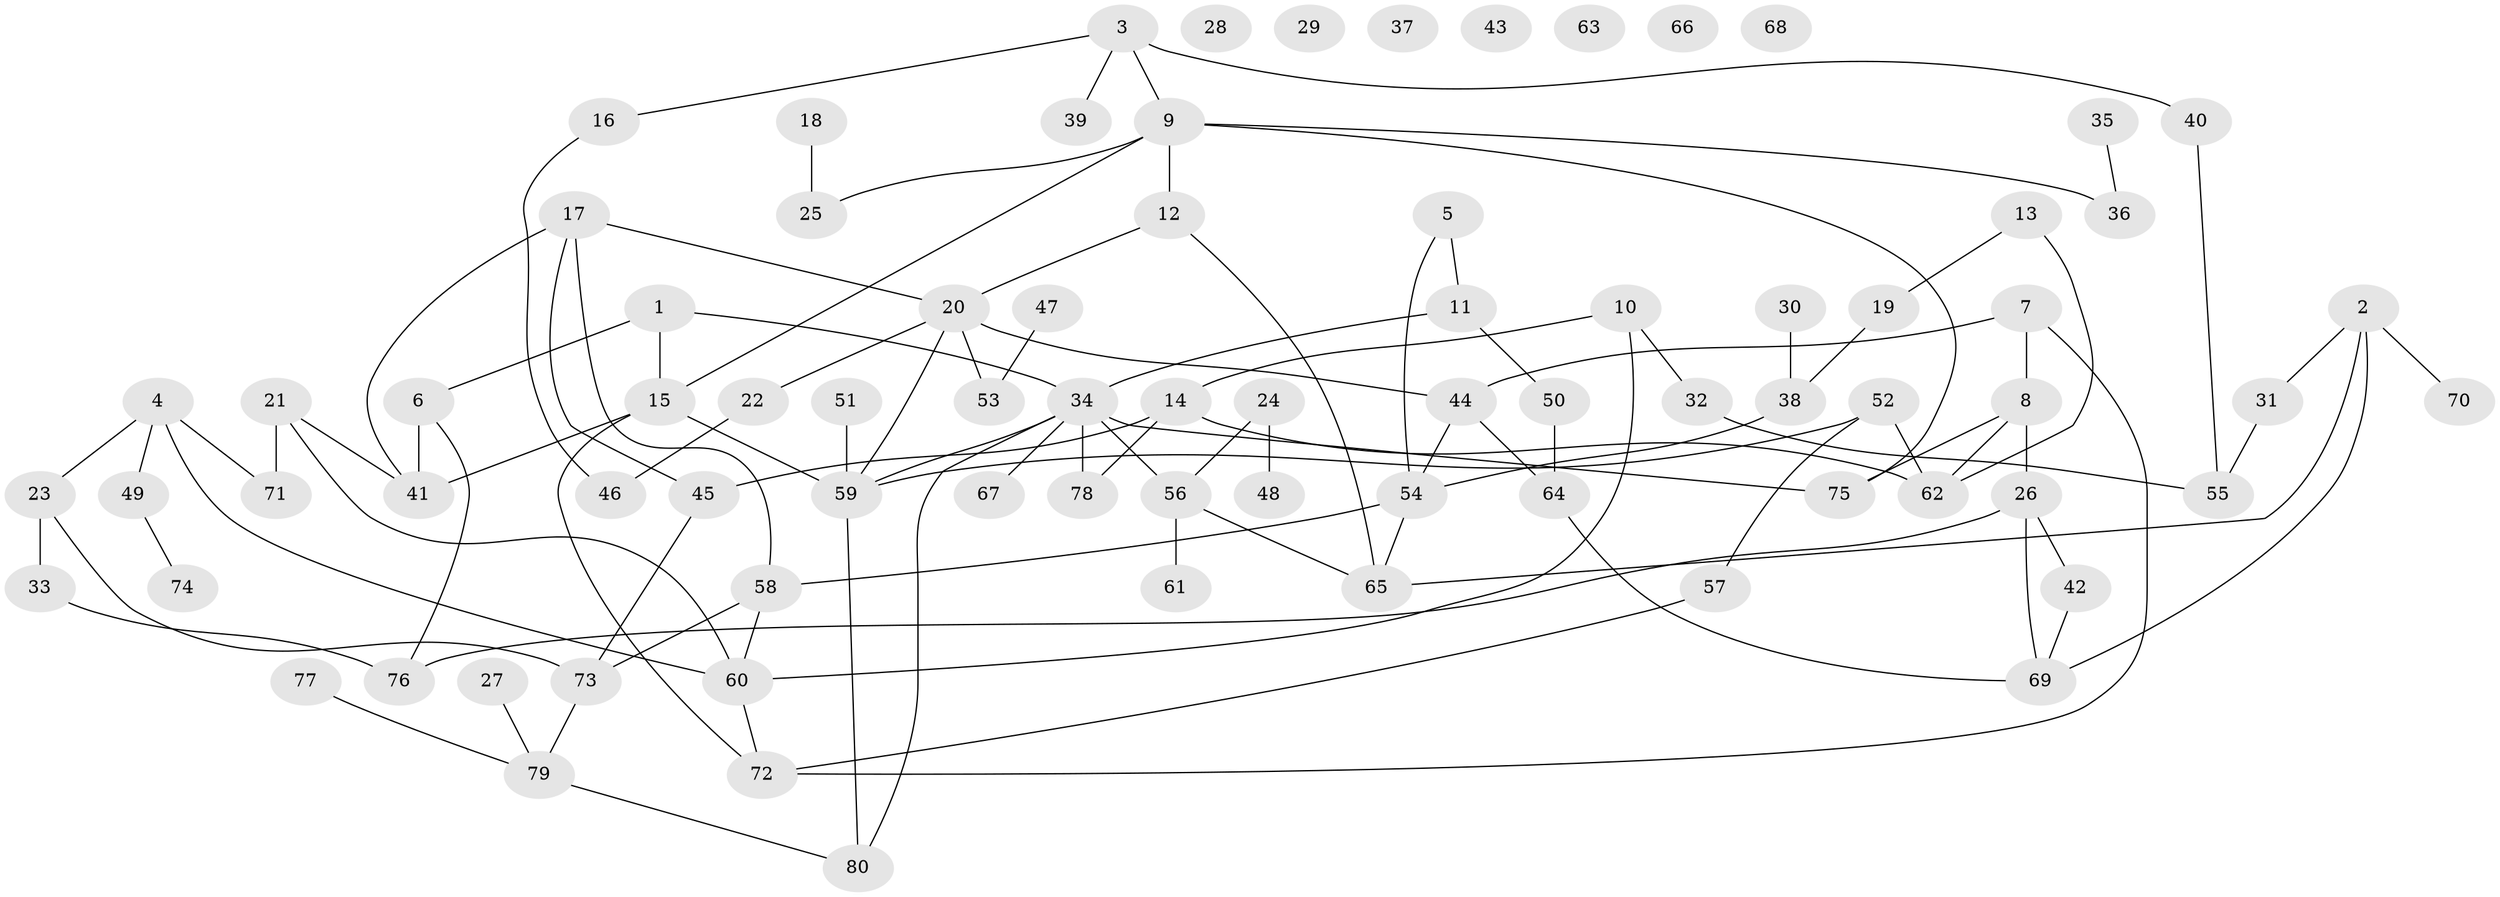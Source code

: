 // Generated by graph-tools (version 1.1) at 2025/33/03/09/25 02:33:48]
// undirected, 80 vertices, 105 edges
graph export_dot {
graph [start="1"]
  node [color=gray90,style=filled];
  1;
  2;
  3;
  4;
  5;
  6;
  7;
  8;
  9;
  10;
  11;
  12;
  13;
  14;
  15;
  16;
  17;
  18;
  19;
  20;
  21;
  22;
  23;
  24;
  25;
  26;
  27;
  28;
  29;
  30;
  31;
  32;
  33;
  34;
  35;
  36;
  37;
  38;
  39;
  40;
  41;
  42;
  43;
  44;
  45;
  46;
  47;
  48;
  49;
  50;
  51;
  52;
  53;
  54;
  55;
  56;
  57;
  58;
  59;
  60;
  61;
  62;
  63;
  64;
  65;
  66;
  67;
  68;
  69;
  70;
  71;
  72;
  73;
  74;
  75;
  76;
  77;
  78;
  79;
  80;
  1 -- 6;
  1 -- 15;
  1 -- 34;
  2 -- 31;
  2 -- 65;
  2 -- 69;
  2 -- 70;
  3 -- 9;
  3 -- 16;
  3 -- 39;
  3 -- 40;
  4 -- 23;
  4 -- 49;
  4 -- 60;
  4 -- 71;
  5 -- 11;
  5 -- 54;
  6 -- 41;
  6 -- 76;
  7 -- 8;
  7 -- 44;
  7 -- 72;
  8 -- 26;
  8 -- 62;
  8 -- 75;
  9 -- 12;
  9 -- 15;
  9 -- 25;
  9 -- 36;
  9 -- 75;
  10 -- 14;
  10 -- 32;
  10 -- 60;
  11 -- 34;
  11 -- 50;
  12 -- 20;
  12 -- 65;
  13 -- 19;
  13 -- 62;
  14 -- 45;
  14 -- 62;
  14 -- 78;
  15 -- 41;
  15 -- 59;
  15 -- 72;
  16 -- 46;
  17 -- 20;
  17 -- 41;
  17 -- 45;
  17 -- 58;
  18 -- 25;
  19 -- 38;
  20 -- 22;
  20 -- 44;
  20 -- 53;
  20 -- 59;
  21 -- 41;
  21 -- 60;
  21 -- 71;
  22 -- 46;
  23 -- 33;
  23 -- 73;
  24 -- 48;
  24 -- 56;
  26 -- 42;
  26 -- 69;
  26 -- 76;
  27 -- 79;
  30 -- 38;
  31 -- 55;
  32 -- 55;
  33 -- 76;
  34 -- 56;
  34 -- 59;
  34 -- 67;
  34 -- 75;
  34 -- 78;
  34 -- 80;
  35 -- 36;
  38 -- 54;
  40 -- 55;
  42 -- 69;
  44 -- 54;
  44 -- 64;
  45 -- 73;
  47 -- 53;
  49 -- 74;
  50 -- 64;
  51 -- 59;
  52 -- 57;
  52 -- 59;
  52 -- 62;
  54 -- 58;
  54 -- 65;
  56 -- 61;
  56 -- 65;
  57 -- 72;
  58 -- 60;
  58 -- 73;
  59 -- 80;
  60 -- 72;
  64 -- 69;
  73 -- 79;
  77 -- 79;
  79 -- 80;
}
